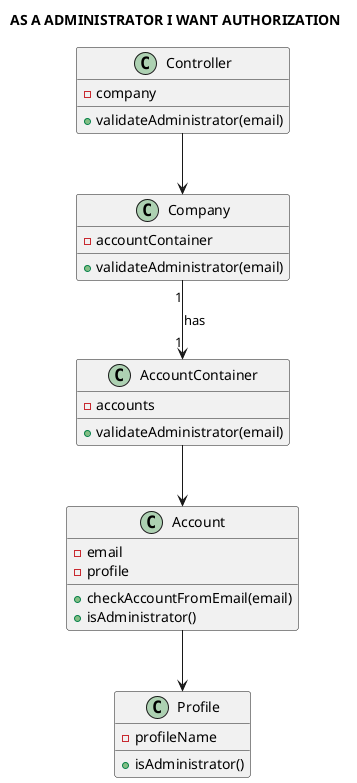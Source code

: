 @startuml

skinparam sequenceMessageAlign center
title AS A ADMINISTRATOR I WANT AUTHORIZATION

class "Controller"{
-company
+validateAdministrator(email)
}

class "Company"{
-accountContainer
+validateAdministrator(email)
}

class "AccountContainer"{
-accounts
+validateAdministrator(email)
}

class "Account"{
-email
-profile
+checkAccountFromEmail(email)
+isAdministrator()
}

class "Profile"{
-profileName
+isAdministrator()
}
"Controller" --> "Company"
"Company" "1"-->"1" "AccountContainer": has
"AccountContainer" --> "Account"
"Account" --> "Profile"
@enduml